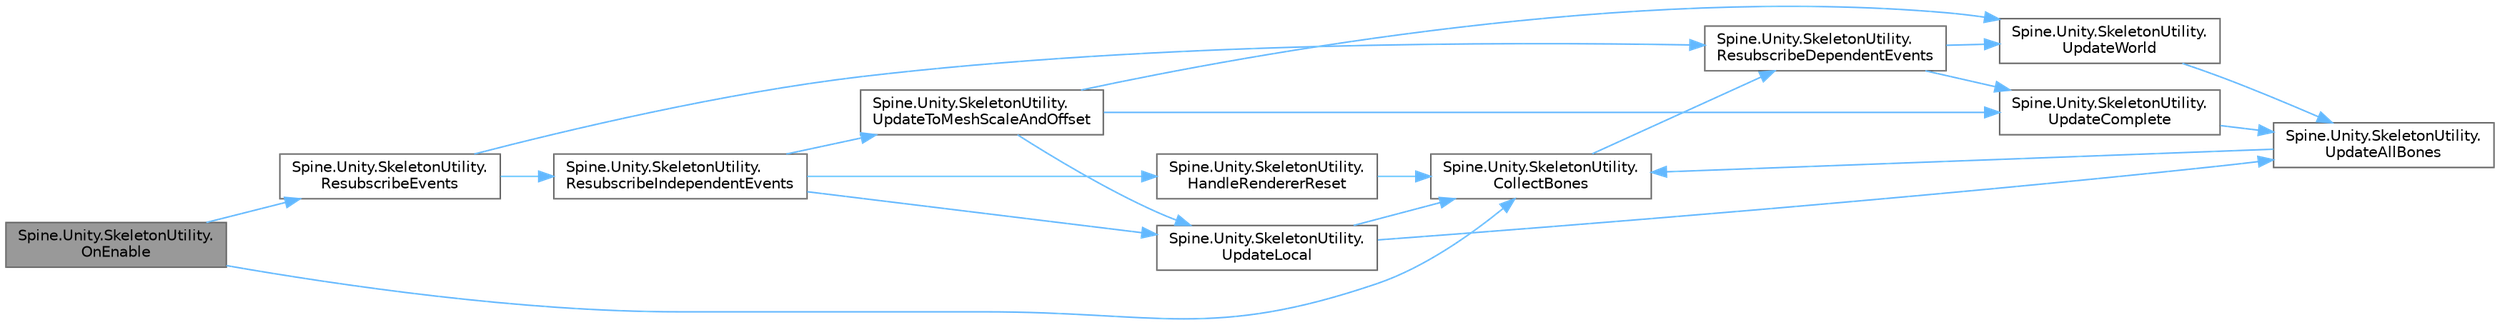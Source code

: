 digraph "Spine.Unity.SkeletonUtility.OnEnable"
{
 // LATEX_PDF_SIZE
  bgcolor="transparent";
  edge [fontname=Helvetica,fontsize=10,labelfontname=Helvetica,labelfontsize=10];
  node [fontname=Helvetica,fontsize=10,shape=box,height=0.2,width=0.4];
  rankdir="LR";
  Node1 [id="Node000001",label="Spine.Unity.SkeletonUtility.\lOnEnable",height=0.2,width=0.4,color="gray40", fillcolor="grey60", style="filled", fontcolor="black",tooltip=" "];
  Node1 -> Node2 [id="edge1_Node000001_Node000002",color="steelblue1",style="solid",tooltip=" "];
  Node2 [id="Node000002",label="Spine.Unity.SkeletonUtility.\lCollectBones",height=0.2,width=0.4,color="grey40", fillcolor="white", style="filled",URL="$class_spine_1_1_unity_1_1_skeleton_utility.html#ae32bbea21478c73e94adea6af43e0a52",tooltip=" "];
  Node2 -> Node3 [id="edge2_Node000002_Node000003",color="steelblue1",style="solid",tooltip=" "];
  Node3 [id="Node000003",label="Spine.Unity.SkeletonUtility.\lResubscribeDependentEvents",height=0.2,width=0.4,color="grey40", fillcolor="white", style="filled",URL="$class_spine_1_1_unity_1_1_skeleton_utility.html#aa7e7c6a501192531f761a26de6d3910a",tooltip=" "];
  Node3 -> Node4 [id="edge3_Node000003_Node000004",color="steelblue1",style="solid",tooltip=" "];
  Node4 [id="Node000004",label="Spine.Unity.SkeletonUtility.\lUpdateComplete",height=0.2,width=0.4,color="grey40", fillcolor="white", style="filled",URL="$class_spine_1_1_unity_1_1_skeleton_utility.html#a594711858f18430e3a4bb903cb50b7f9",tooltip=" "];
  Node4 -> Node5 [id="edge4_Node000004_Node000005",color="steelblue1",style="solid",tooltip=" "];
  Node5 [id="Node000005",label="Spine.Unity.SkeletonUtility.\lUpdateAllBones",height=0.2,width=0.4,color="grey40", fillcolor="white", style="filled",URL="$class_spine_1_1_unity_1_1_skeleton_utility.html#a4494dc034768c27c176aa285f53de883",tooltip=" "];
  Node5 -> Node2 [id="edge5_Node000005_Node000002",color="steelblue1",style="solid",tooltip=" "];
  Node3 -> Node6 [id="edge6_Node000003_Node000006",color="steelblue1",style="solid",tooltip=" "];
  Node6 [id="Node000006",label="Spine.Unity.SkeletonUtility.\lUpdateWorld",height=0.2,width=0.4,color="grey40", fillcolor="white", style="filled",URL="$class_spine_1_1_unity_1_1_skeleton_utility.html#a118b3e9fc284b8b231e7a66f0ce2fe44",tooltip=" "];
  Node6 -> Node5 [id="edge7_Node000006_Node000005",color="steelblue1",style="solid",tooltip=" "];
  Node1 -> Node7 [id="edge8_Node000001_Node000007",color="steelblue1",style="solid",tooltip=" "];
  Node7 [id="Node000007",label="Spine.Unity.SkeletonUtility.\lResubscribeEvents",height=0.2,width=0.4,color="grey40", fillcolor="white", style="filled",URL="$class_spine_1_1_unity_1_1_skeleton_utility.html#a12767d832f929d5f4863922044c05794",tooltip=" "];
  Node7 -> Node3 [id="edge9_Node000007_Node000003",color="steelblue1",style="solid",tooltip=" "];
  Node7 -> Node8 [id="edge10_Node000007_Node000008",color="steelblue1",style="solid",tooltip=" "];
  Node8 [id="Node000008",label="Spine.Unity.SkeletonUtility.\lResubscribeIndependentEvents",height=0.2,width=0.4,color="grey40", fillcolor="white", style="filled",URL="$class_spine_1_1_unity_1_1_skeleton_utility.html#a35194c0a9bbaefe6179afdc66cccf275",tooltip=" "];
  Node8 -> Node9 [id="edge11_Node000008_Node000009",color="steelblue1",style="solid",tooltip=" "];
  Node9 [id="Node000009",label="Spine.Unity.SkeletonUtility.\lHandleRendererReset",height=0.2,width=0.4,color="grey40", fillcolor="white", style="filled",URL="$class_spine_1_1_unity_1_1_skeleton_utility.html#a3e082cff6cee7236a52c1d2e180858e6",tooltip=" "];
  Node9 -> Node2 [id="edge12_Node000009_Node000002",color="steelblue1",style="solid",tooltip=" "];
  Node8 -> Node10 [id="edge13_Node000008_Node000010",color="steelblue1",style="solid",tooltip=" "];
  Node10 [id="Node000010",label="Spine.Unity.SkeletonUtility.\lUpdateLocal",height=0.2,width=0.4,color="grey40", fillcolor="white", style="filled",URL="$class_spine_1_1_unity_1_1_skeleton_utility.html#a3456ddafc7f626b07ec0226e00c787b9",tooltip=" "];
  Node10 -> Node2 [id="edge14_Node000010_Node000002",color="steelblue1",style="solid",tooltip=" "];
  Node10 -> Node5 [id="edge15_Node000010_Node000005",color="steelblue1",style="solid",tooltip=" "];
  Node8 -> Node11 [id="edge16_Node000008_Node000011",color="steelblue1",style="solid",tooltip=" "];
  Node11 [id="Node000011",label="Spine.Unity.SkeletonUtility.\lUpdateToMeshScaleAndOffset",height=0.2,width=0.4,color="grey40", fillcolor="white", style="filled",URL="$class_spine_1_1_unity_1_1_skeleton_utility.html#ae05385720c5d7aa4f7827c9fe50fe00a",tooltip=" "];
  Node11 -> Node4 [id="edge17_Node000011_Node000004",color="steelblue1",style="solid",tooltip=" "];
  Node11 -> Node10 [id="edge18_Node000011_Node000010",color="steelblue1",style="solid",tooltip=" "];
  Node11 -> Node6 [id="edge19_Node000011_Node000006",color="steelblue1",style="solid",tooltip=" "];
}
